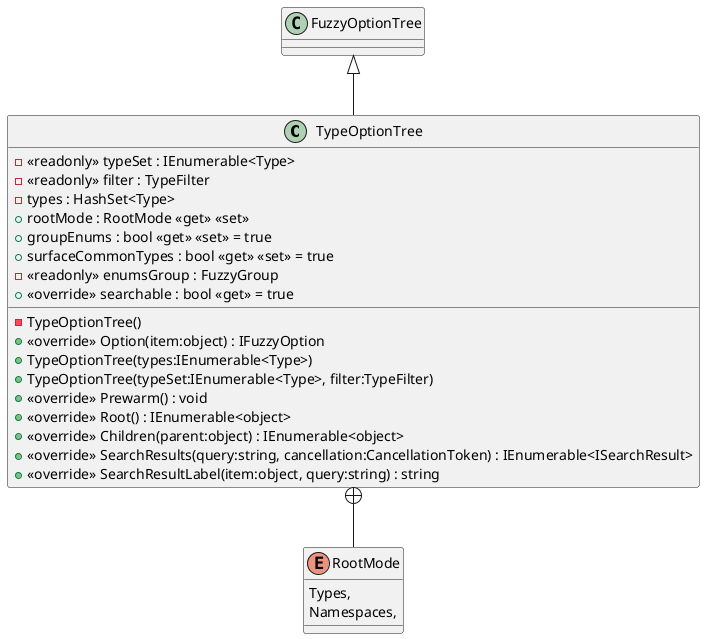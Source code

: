@startuml
class TypeOptionTree {
    - TypeOptionTree()
    + <<override>> Option(item:object) : IFuzzyOption
    + TypeOptionTree(types:IEnumerable<Type>)
    + TypeOptionTree(typeSet:IEnumerable<Type>, filter:TypeFilter)
    - <<readonly>> typeSet : IEnumerable<Type>
    - <<readonly>> filter : TypeFilter
    - types : HashSet<Type>
    + rootMode : RootMode <<get>> <<set>>
    + <<override>> Prewarm() : void
    + groupEnums : bool <<get>> <<set>> = true
    + surfaceCommonTypes : bool <<get>> <<set>> = true
    - <<readonly>> enumsGroup : FuzzyGroup
    + <<override>> Root() : IEnumerable<object>
    + <<override>> Children(parent:object) : IEnumerable<object>
    + <<override>> searchable : bool <<get>> = true
    + <<override>> SearchResults(query:string, cancellation:CancellationToken) : IEnumerable<ISearchResult>
    + <<override>> SearchResultLabel(item:object, query:string) : string
}
enum RootMode {
    Types,
    Namespaces,
}
FuzzyOptionTree <|-- TypeOptionTree
TypeOptionTree +-- RootMode
@enduml
